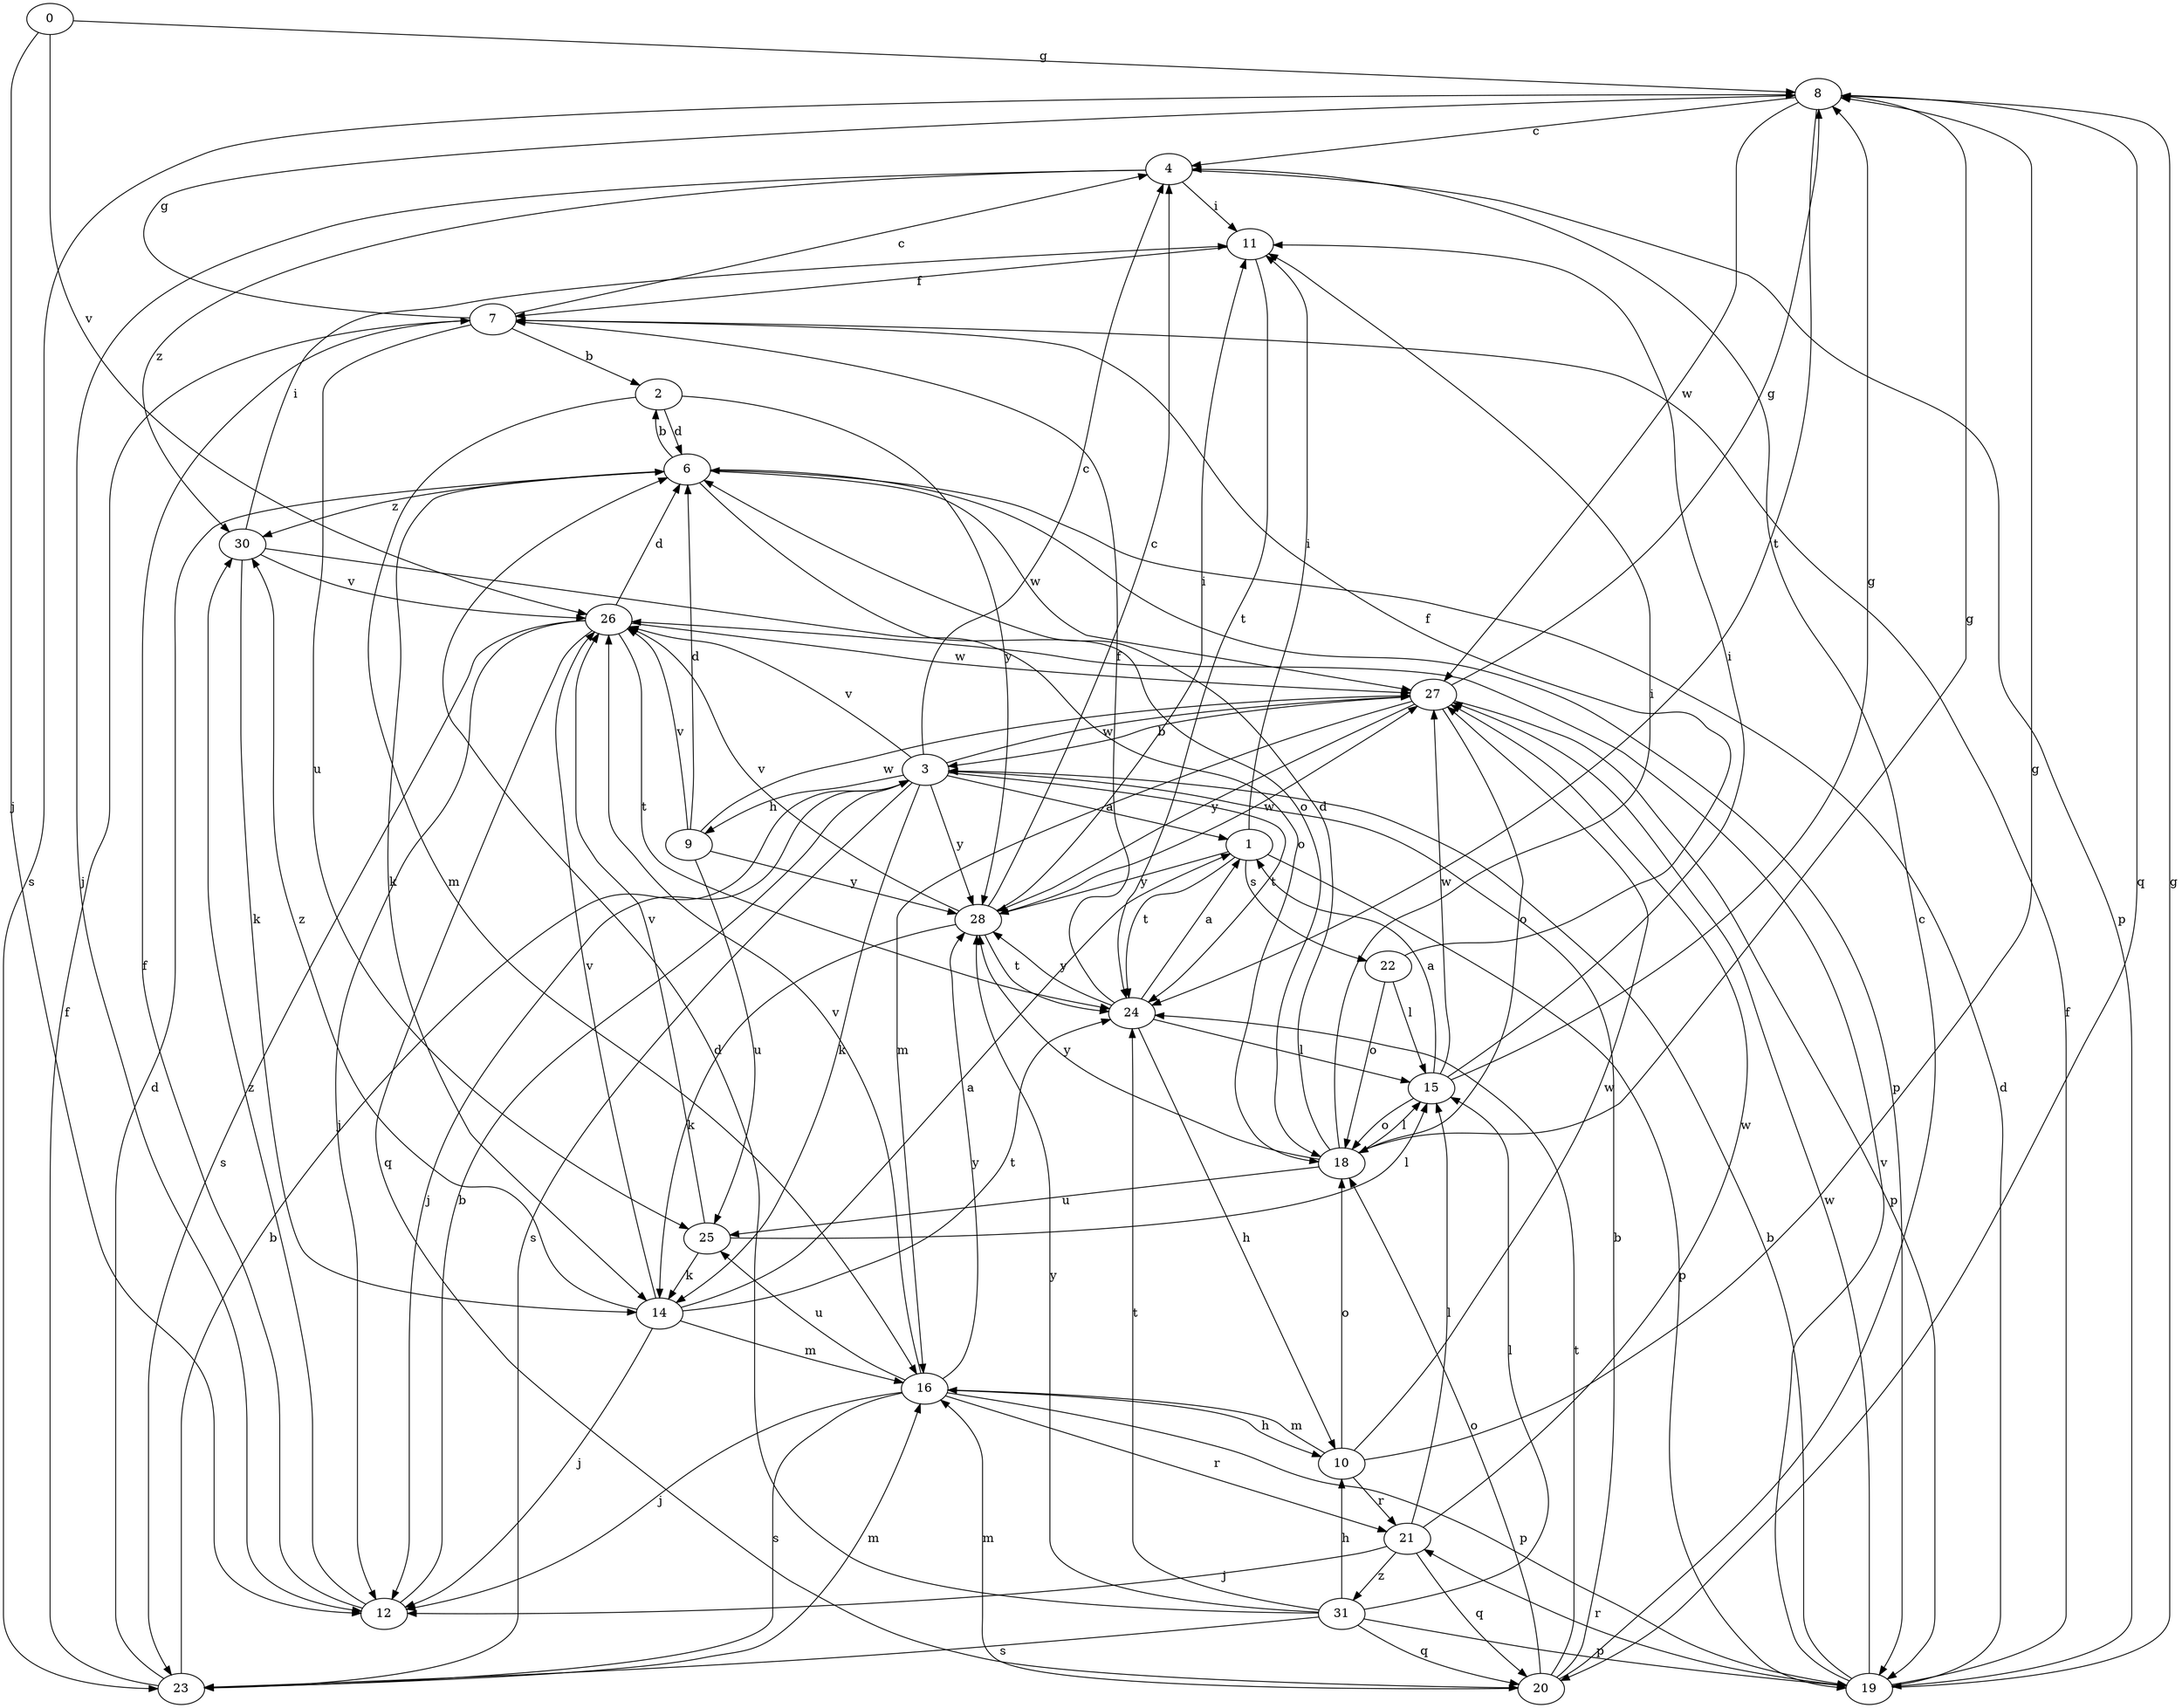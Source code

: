 strict digraph  {
0;
1;
2;
3;
4;
6;
7;
8;
9;
10;
11;
12;
14;
15;
16;
18;
19;
20;
21;
22;
23;
24;
25;
26;
27;
28;
30;
31;
0 -> 8  [label=g];
0 -> 12  [label=j];
0 -> 26  [label=v];
1 -> 11  [label=i];
1 -> 19  [label=p];
1 -> 22  [label=s];
1 -> 24  [label=t];
1 -> 28  [label=y];
2 -> 6  [label=d];
2 -> 16  [label=m];
2 -> 28  [label=y];
3 -> 1  [label=a];
3 -> 4  [label=c];
3 -> 9  [label=h];
3 -> 12  [label=j];
3 -> 14  [label=k];
3 -> 23  [label=s];
3 -> 24  [label=t];
3 -> 26  [label=v];
3 -> 27  [label=w];
3 -> 28  [label=y];
4 -> 11  [label=i];
4 -> 12  [label=j];
4 -> 19  [label=p];
4 -> 30  [label=z];
6 -> 2  [label=b];
6 -> 14  [label=k];
6 -> 18  [label=o];
6 -> 19  [label=p];
6 -> 27  [label=w];
6 -> 30  [label=z];
7 -> 2  [label=b];
7 -> 4  [label=c];
7 -> 8  [label=g];
7 -> 25  [label=u];
8 -> 4  [label=c];
8 -> 20  [label=q];
8 -> 23  [label=s];
8 -> 24  [label=t];
8 -> 27  [label=w];
9 -> 6  [label=d];
9 -> 25  [label=u];
9 -> 26  [label=v];
9 -> 27  [label=w];
9 -> 28  [label=y];
10 -> 8  [label=g];
10 -> 16  [label=m];
10 -> 18  [label=o];
10 -> 21  [label=r];
10 -> 27  [label=w];
11 -> 7  [label=f];
11 -> 24  [label=t];
12 -> 3  [label=b];
12 -> 7  [label=f];
12 -> 30  [label=z];
14 -> 1  [label=a];
14 -> 12  [label=j];
14 -> 16  [label=m];
14 -> 24  [label=t];
14 -> 26  [label=v];
14 -> 30  [label=z];
15 -> 1  [label=a];
15 -> 8  [label=g];
15 -> 11  [label=i];
15 -> 18  [label=o];
15 -> 27  [label=w];
16 -> 10  [label=h];
16 -> 12  [label=j];
16 -> 19  [label=p];
16 -> 21  [label=r];
16 -> 23  [label=s];
16 -> 25  [label=u];
16 -> 26  [label=v];
16 -> 28  [label=y];
18 -> 6  [label=d];
18 -> 8  [label=g];
18 -> 11  [label=i];
18 -> 15  [label=l];
18 -> 25  [label=u];
18 -> 28  [label=y];
19 -> 3  [label=b];
19 -> 6  [label=d];
19 -> 7  [label=f];
19 -> 8  [label=g];
19 -> 21  [label=r];
19 -> 26  [label=v];
19 -> 27  [label=w];
20 -> 3  [label=b];
20 -> 4  [label=c];
20 -> 16  [label=m];
20 -> 18  [label=o];
20 -> 24  [label=t];
21 -> 12  [label=j];
21 -> 15  [label=l];
21 -> 20  [label=q];
21 -> 27  [label=w];
21 -> 31  [label=z];
22 -> 7  [label=f];
22 -> 15  [label=l];
22 -> 18  [label=o];
23 -> 3  [label=b];
23 -> 6  [label=d];
23 -> 7  [label=f];
23 -> 16  [label=m];
24 -> 1  [label=a];
24 -> 7  [label=f];
24 -> 10  [label=h];
24 -> 15  [label=l];
24 -> 28  [label=y];
25 -> 14  [label=k];
25 -> 15  [label=l];
25 -> 26  [label=v];
26 -> 6  [label=d];
26 -> 12  [label=j];
26 -> 20  [label=q];
26 -> 23  [label=s];
26 -> 24  [label=t];
26 -> 27  [label=w];
27 -> 3  [label=b];
27 -> 8  [label=g];
27 -> 16  [label=m];
27 -> 18  [label=o];
27 -> 19  [label=p];
27 -> 28  [label=y];
28 -> 4  [label=c];
28 -> 11  [label=i];
28 -> 14  [label=k];
28 -> 24  [label=t];
28 -> 26  [label=v];
28 -> 27  [label=w];
30 -> 11  [label=i];
30 -> 14  [label=k];
30 -> 18  [label=o];
30 -> 26  [label=v];
31 -> 6  [label=d];
31 -> 10  [label=h];
31 -> 15  [label=l];
31 -> 19  [label=p];
31 -> 20  [label=q];
31 -> 23  [label=s];
31 -> 24  [label=t];
31 -> 28  [label=y];
}
